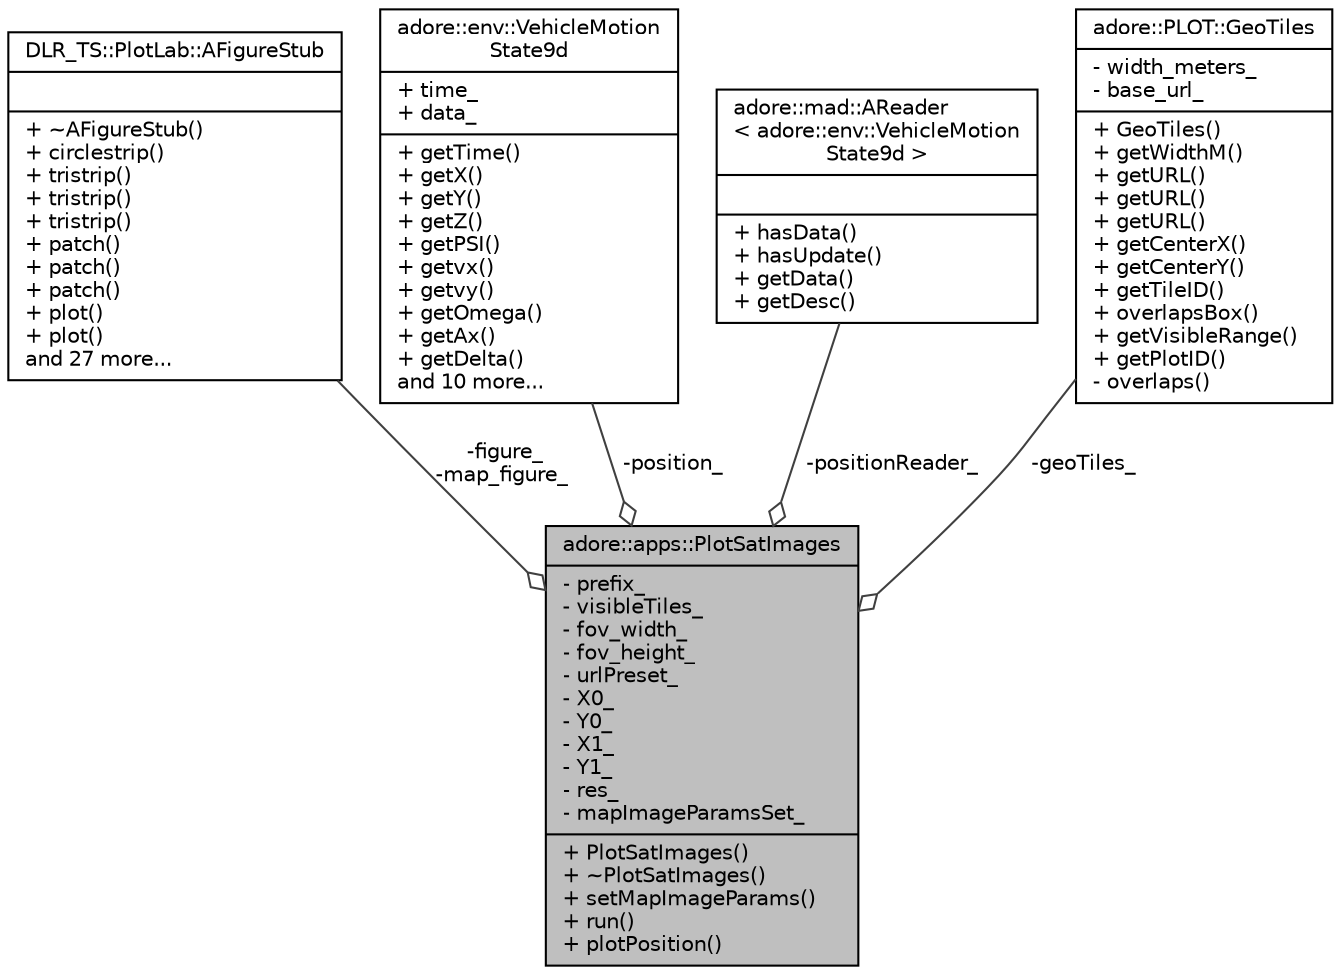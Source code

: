 digraph "adore::apps::PlotSatImages"
{
 // LATEX_PDF_SIZE
  edge [fontname="Helvetica",fontsize="10",labelfontname="Helvetica",labelfontsize="10"];
  node [fontname="Helvetica",fontsize="10",shape=record];
  Node1 [label="{adore::apps::PlotSatImages\n|- prefix_\l- visibleTiles_\l- fov_width_\l- fov_height_\l- urlPreset_\l- X0_\l- Y0_\l- X1_\l- Y1_\l- res_\l- mapImageParamsSet_\l|+ PlotSatImages()\l+ ~PlotSatImages()\l+ setMapImageParams()\l+ run()\l+ plotPosition()\l}",height=0.2,width=0.4,color="black", fillcolor="grey75", style="filled", fontcolor="black",tooltip="a optimzed plotting application to display satellite images in the background"];
  Node2 -> Node1 [color="grey25",fontsize="10",style="solid",label=" -figure_\n-map_figure_" ,arrowhead="odiamond",fontname="Helvetica"];
  Node2 [label="{DLR_TS::PlotLab::AFigureStub\n||+ ~AFigureStub()\l+ circlestrip()\l+ tristrip()\l+ tristrip()\l+ tristrip()\l+ patch()\l+ patch()\l+ patch()\l+ plot()\l+ plot()\land 27 more...\l}",height=0.2,width=0.4,color="black", fillcolor="white", style="filled",URL="$classDLR__TS_1_1PlotLab_1_1AFigureStub.html",tooltip=" "];
  Node3 -> Node1 [color="grey25",fontsize="10",style="solid",label=" -position_" ,arrowhead="odiamond",fontname="Helvetica"];
  Node3 [label="{adore::env::VehicleMotion\lState9d\n|+ time_\l+ data_\l|+ getTime()\l+ getX()\l+ getY()\l+ getZ()\l+ getPSI()\l+ getvx()\l+ getvy()\l+ getOmega()\l+ getAx()\l+ getDelta()\land 10 more...\l}",height=0.2,width=0.4,color="black", fillcolor="white", style="filled",URL="$structadore_1_1env_1_1VehicleMotionState9d.html",tooltip="This struct holds the motion state of the vehicle in 9d."];
  Node4 -> Node1 [color="grey25",fontsize="10",style="solid",label=" -positionReader_" ,arrowhead="odiamond",fontname="Helvetica"];
  Node4 [label="{adore::mad::AReader\l\< adore::env::VehicleMotion\lState9d \>\n||+ hasData()\l+ hasUpdate()\l+ getData()\l+ getDesc()\l}",height=0.2,width=0.4,color="black", fillcolor="white", style="filled",URL="$classadore_1_1mad_1_1AReader.html",tooltip=" "];
  Node5 -> Node1 [color="grey25",fontsize="10",style="solid",label=" -geoTiles_" ,arrowhead="odiamond",fontname="Helvetica"];
  Node5 [label="{adore::PLOT::GeoTiles\n|- width_meters_\l- base_url_\l|+ GeoTiles()\l+ getWidthM()\l+ getURL()\l+ getURL()\l+ getURL()\l+ getCenterX()\l+ getCenterY()\l+ getTileID()\l+ overlapsBox()\l+ getVisibleRange()\l+ getPlotID()\l- overlaps()\l}",height=0.2,width=0.4,color="black", fillcolor="white", style="filled",URL="$classadore_1_1PLOT_1_1GeoTiles.html",tooltip="Class to help with handling of tile servers used for satellite image background tiles."];
}
